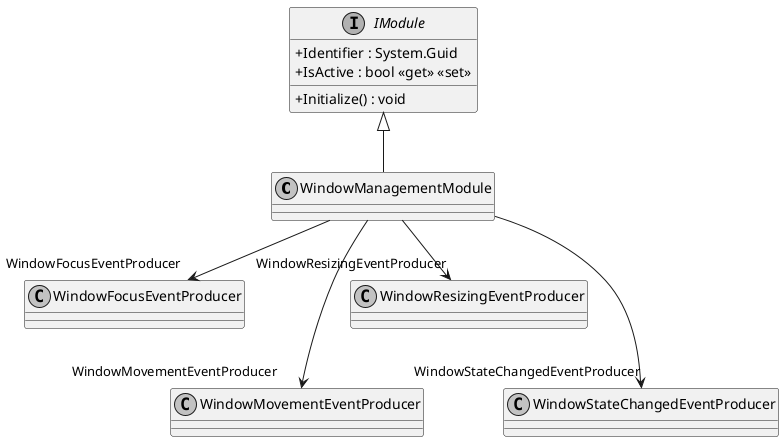 @startuml
skinparam monochrome true
skinparam classAttributeIconSize 0

class WindowManagementModule {
}


interface IModule {
    + Identifier : System.Guid
    + IsActive : bool <<get>> <<set>>
    + Initialize() : void
}

IModule <|-- WindowManagementModule
WindowManagementModule --> "WindowFocusEventProducer" WindowFocusEventProducer
WindowManagementModule ---> "WindowMovementEventProducer" WindowMovementEventProducer
WindowManagementModule --> "       WindowResizingEventProducer" WindowResizingEventProducer
WindowManagementModule ---> "WindowStateChangedEventProducer" WindowStateChangedEventProducer
@enduml

